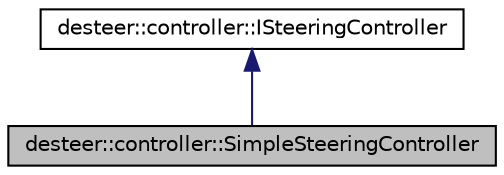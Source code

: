 digraph G
{
  edge [fontname="Helvetica",fontsize="10",labelfontname="Helvetica",labelfontsize="10"];
  node [fontname="Helvetica",fontsize="10",shape=record];
  Node1 [label="desteer::controller::SimpleSteeringController",height=0.2,width=0.4,color="black", fillcolor="grey75", style="filled" fontcolor="black"];
  Node2 -> Node1 [dir=back,color="midnightblue",fontsize="10",style="solid",fontname="Helvetica"];
  Node2 [label="desteer::controller::ISteeringController",height=0.2,width=0.4,color="black", fillcolor="white", style="filled",URL="$classdesteer_1_1controller_1_1_i_steering_controller.html"];
}
